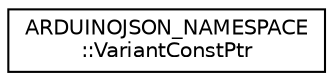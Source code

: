 digraph "Graphical Class Hierarchy"
{
 // LATEX_PDF_SIZE
  edge [fontname="Helvetica",fontsize="10",labelfontname="Helvetica",labelfontsize="10"];
  node [fontname="Helvetica",fontsize="10",shape=record];
  rankdir="LR";
  Node0 [label="ARDUINOJSON_NAMESPACE\l::VariantConstPtr",height=0.2,width=0.4,color="black", fillcolor="white", style="filled",URL="$classARDUINOJSON__NAMESPACE_1_1VariantConstPtr.html",tooltip=" "];
}

